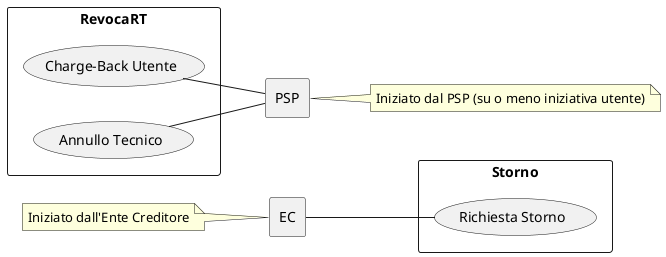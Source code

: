 @startuml
left to right direction
skinparam packageStyle rectangle
agent EC
note left of EC: Iniziato dall'Ente Creditore
agent PSP
note right of PSP: Iniziato dal PSP (su o meno iniziativa utente)

rectangle RevocaRT {
  (Charge-Back Utente) -- PSP
  (Annullo Tecnico) -- PSP
}

rectangle Storno {
 EC -- (Richiesta Storno)
}
@enduml